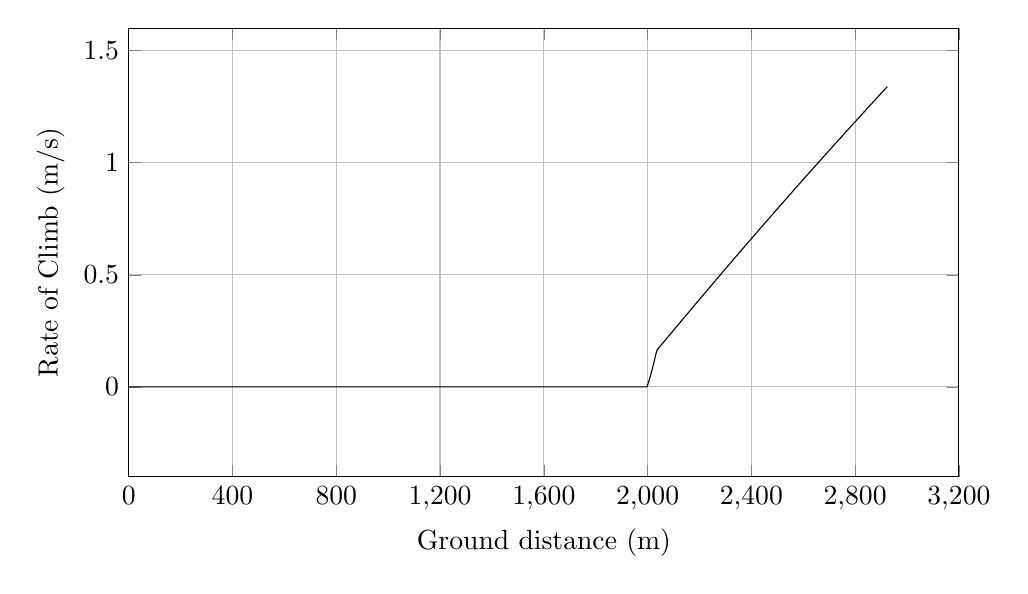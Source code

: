 %RateOfClimb_vs_GroundDistance
\begin{tikzpicture}

\begin{axis}[
width=\textwidth,
height=0.6\textwidth,
scaled ticks=false, tick label style={/pgf/number format/fixed},
xmin=0.0,
xmax=3200,
xtick={0,400,800,1200,1600,2000,2400,2800,3200},
xlabel={Ground distance (m)},
xmajorgrids,
ymin=-0.4,
ymax=1.6,
ylabel={Rate of Climb (m/s)},
ymajorgrids,
legend style={at={(1.03,0.5)},anchor=west,draw=black,fill=white,legend cell align=left}
]

\addplot [
color=black,
solid
]
table[row sep=crcr]{
1.36E-8	0.0\\
3.027E-7	0.0\\
2.959E-6	0.0\\
1.539E-5	0.0\\
5.361E-5	0.0\\
1.622E-4	0.0\\
3.721E-4	0.0\\
6.84E-4	0.0\\
0.001	0.0\\
0.002	0.0\\
0.002	0.0\\
0.003	0.0\\
0.004	0.0\\
0.005	0.0\\
0.006	0.0\\
0.007	0.0\\
0.008	0.0\\
0.009	0.0\\
0.01	0.0\\
0.012	0.0\\
0.013	0.0\\
0.015	0.0\\
0.017	0.0\\
0.019	0.0\\
0.021	0.0\\
0.023	0.0\\
0.025	0.0\\
0.027	0.0\\
0.03	0.0\\
0.032	0.0\\
0.035	0.0\\
0.037	0.0\\
0.04	0.0\\
0.043	0.0\\
0.046	0.0\\
0.049	0.0\\
0.052	0.0\\
0.055	0.0\\
0.059	0.0\\
0.062	0.0\\
0.066	0.0\\
0.07	0.0\\
0.073	0.0\\
0.077	0.0\\
0.081	0.0\\
0.085	0.0\\
0.09	0.0\\
0.094	0.0\\
0.098	0.0\\
0.103	0.0\\
0.108	0.0\\
0.112	0.0\\
0.117	0.0\\
0.122	0.0\\
0.127	0.0\\
0.132	0.0\\
0.138	0.0\\
0.143	0.0\\
0.148	0.0\\
0.154	0.0\\
0.16	0.0\\
0.166	0.0\\
0.172	0.0\\
0.178	0.0\\
0.184	0.0\\
0.19	0.0\\
0.196	0.0\\
0.203	0.0\\
0.21	0.0\\
0.216	0.0\\
0.223	0.0\\
0.23	0.0\\
0.237	0.0\\
0.244	0.0\\
0.251	0.0\\
0.259	0.0\\
0.266	0.0\\
0.274	0.0\\
0.282	0.0\\
0.289	0.0\\
0.298	0.0\\
0.306	0.0\\
0.314	0.0\\
0.322	0.0\\
0.33	0.0\\
0.339	0.0\\
0.347	0.0\\
0.356	0.0\\
0.365	0.0\\
0.374	0.0\\
0.384	0.0\\
0.393	0.0\\
0.402	0.0\\
0.412	0.0\\
0.421	0.0\\
0.431	0.0\\
0.441	0.0\\
0.451	0.0\\
0.461	0.0\\
0.472	0.0\\
0.482	0.0\\
0.493	0.0\\
0.504	0.0\\
0.514	0.0\\
0.525	0.0\\
0.536	0.0\\
0.547	0.0\\
0.559	0.0\\
0.57	0.0\\
0.582	0.0\\
0.594	0.0\\
0.605	0.0\\
0.617	0.0\\
0.63	0.0\\
0.642	0.0\\
0.654	0.0\\
0.667	0.0\\
0.68	0.0\\
0.693	0.0\\
0.706	0.0\\
0.718	0.0\\
0.732	0.0\\
0.745	0.0\\
0.759	0.0\\
0.773	0.0\\
0.786	0.0\\
0.8	0.0\\
0.815	0.0\\
0.829	0.0\\
0.844	0.0\\
0.858	0.0\\
0.873	0.0\\
0.888	0.0\\
0.903	0.0\\
0.918	0.0\\
0.934	0.0\\
0.949	0.0\\
0.965	0.0\\
0.98	0.0\\
0.996	0.0\\
1.012	0.0\\
1.028	0.0\\
1.044	0.0\\
1.061	0.0\\
1.077	0.0\\
1.094	0.0\\
1.111	0.0\\
1.128	0.0\\
1.145	0.0\\
1.162	0.0\\
1.18	0.0\\
1.198	0.0\\
1.215	0.0\\
1.234	0.0\\
1.252	0.0\\
1.27	0.0\\
1.289	0.0\\
1.308	0.0\\
1.327	0.0\\
1.346	0.0\\
1.365	0.0\\
1.385	0.0\\
1.405	0.0\\
1.425	0.0\\
1.445	0.0\\
1.466	0.0\\
1.485	0.0\\
1.505	0.0\\
1.526	0.0\\
1.546	0.0\\
1.567	0.0\\
1.588	0.0\\
1.609	0.0\\
1.63	0.0\\
1.652	0.0\\
1.674	0.0\\
1.696	0.0\\
1.717	0.0\\
1.74	0.0\\
1.763	0.0\\
1.786	0.0\\
1.809	0.0\\
1.832	0.0\\
1.856	0.0\\
1.879	0.0\\
1.903	0.0\\
1.927	0.0\\
1.952	0.0\\
1.976	0.0\\
2.0	0.0\\
2.025	0.0\\
2.05	0.0\\
2.075	0.0\\
2.1	0.0\\
2.126	0.0\\
2.152	0.0\\
2.177	0.0\\
2.203	0.0\\
2.23	0.0\\
2.257	0.0\\
2.284	0.0\\
2.311	0.0\\
2.339	0.0\\
2.366	0.0\\
2.394	0.0\\
2.422	0.0\\
2.45	0.0\\
2.479	0.0\\
2.507	0.0\\
2.535	0.0\\
2.563	0.0\\
2.592	0.0\\
2.621	0.0\\
2.65	0.0\\
2.68	0.0\\
2.709	0.0\\
2.74	0.0\\
2.77	0.0\\
2.801	0.0\\
2.832	0.0\\
2.862	0.0\\
2.893	0.0\\
2.924	0.0\\
2.955	0.0\\
2.987	0.0\\
3.019	0.0\\
3.051	0.0\\
3.083	0.0\\
3.115	0.0\\
3.149	0.0\\
3.182	0.0\\
3.214	0.0\\
3.248	0.0\\
3.282	0.0\\
3.316	0.0\\
3.351	0.0\\
3.386	0.0\\
3.422	0.0\\
3.456	0.0\\
3.491	0.0\\
3.526	0.0\\
3.561	0.0\\
3.597	0.0\\
3.633	0.0\\
3.67	0.0\\
3.708	0.0\\
3.745	0.0\\
3.783	0.0\\
3.821	0.0\\
3.859	0.0\\
3.897	0.0\\
3.935	0.0\\
3.974	0.0\\
4.012	0.0\\
4.052	0.0\\
4.09	0.0\\
4.129	0.0\\
4.168	0.0\\
4.208	0.0\\
4.248	0.0\\
4.289	0.0\\
4.33	0.0\\
4.371	0.0\\
4.412	0.0\\
4.454	0.0\\
4.495	0.0\\
4.537	0.0\\
4.581	0.0\\
4.623	0.0\\
4.666	0.0\\
4.709	0.0\\
4.752	0.0\\
4.796	0.0\\
4.841	0.0\\
4.885	0.0\\
4.929	0.0\\
4.973	0.0\\
5.017	0.0\\
5.063	0.0\\
5.108	0.0\\
5.154	0.0\\
5.199	0.0\\
5.244	0.0\\
5.292	0.0\\
5.338	0.0\\
5.386	0.0\\
5.434	0.0\\
5.481	0.0\\
5.53	0.0\\
5.579	0.0\\
5.626	0.0\\
5.675	0.0\\
5.725	0.0\\
5.774	0.0\\
5.826	0.0\\
5.874	0.0\\
5.923	0.0\\
5.973	0.0\\
6.023	0.0\\
6.074	0.0\\
6.125	0.0\\
6.177	0.0\\
6.23	0.0\\
6.283	0.0\\
6.335	0.0\\
6.388	0.0\\
6.441	0.0\\
6.495	0.0\\
6.55	0.0\\
6.604	0.0\\
6.658	0.0\\
6.712	0.0\\
6.767	0.0\\
6.822	0.0\\
6.877	0.0\\
6.934	0.0\\
6.989	0.0\\
7.046	0.0\\
7.103	0.0\\
7.16	0.0\\
7.218	0.0\\
7.277	0.0\\
7.335	0.0\\
7.393	0.0\\
7.452	0.0\\
7.512	0.0\\
7.573	0.0\\
7.632	0.0\\
7.693	0.0\\
7.753	0.0\\
7.814	0.0\\
7.876	0.0\\
7.938	0.0\\
8.001	0.0\\
8.065	0.0\\
8.127	0.0\\
8.19	0.0\\
8.253	0.0\\
8.316	0.0\\
8.38	0.0\\
8.445	0.0\\
8.51	0.0\\
8.574	0.0\\
8.639	0.0\\
8.707	0.0\\
8.773	0.0\\
8.839	0.0\\
8.906	0.0\\
8.972	0.0\\
9.039	0.0\\
9.107	0.0\\
9.175	0.0\\
9.244	0.0\\
9.312	0.0\\
9.382	0.0\\
9.451	0.0\\
9.521	0.0\\
9.591	0.0\\
9.662	0.0\\
9.734	0.0\\
9.806	0.0\\
9.878	0.0\\
9.952	0.0\\
10.024	0.0\\
10.096	0.0\\
10.168	0.0\\
10.241	0.0\\
10.315	0.0\\
10.39	0.0\\
10.465	0.0\\
10.541	0.0\\
10.618	0.0\\
10.693	0.0\\
10.77	0.0\\
10.847	0.0\\
10.925	0.0\\
11.003	0.0\\
11.082	0.0\\
11.159	0.0\\
11.239	0.0\\
11.317	0.0\\
11.396	0.0\\
11.478	0.0\\
11.557	0.0\\
11.637	0.0\\
11.718	0.0\\
11.8	0.0\\
11.882	0.0\\
11.964	0.0\\
12.046	0.0\\
12.13	0.0\\
12.214	0.0\\
12.296	0.0\\
12.381	0.0\\
12.465	0.0\\
12.55	0.0\\
12.635	0.0\\
12.721	0.0\\
12.807	0.0\\
12.893	0.0\\
12.978	0.0\\
13.065	0.0\\
13.152	0.0\\
13.241	0.0\\
13.33	0.0\\
13.417	0.0\\
13.507	0.0\\
13.596	0.0\\
13.687	0.0\\
13.779	0.0\\
13.873	0.0\\
13.964	0.0\\
14.056	0.0\\
14.149	0.0\\
14.243	0.0\\
14.339	0.0\\
14.431	0.0\\
14.524	0.0\\
14.619	0.0\\
14.715	0.0\\
14.81	0.0\\
14.903	0.0\\
15.001	0.0\\
15.098	0.0\\
15.197	0.0\\
15.295	0.0\\
15.393	0.0\\
15.49	0.0\\
15.588	0.0\\
15.688	0.0\\
15.787	0.0\\
15.887	0.0\\
15.988	0.0\\
16.088	0.0\\
16.191	0.0\\
16.292	0.0\\
16.396	0.0\\
16.498	0.0\\
16.601	0.0\\
16.706	0.0\\
16.811	0.0\\
16.918	0.0\\
17.023	0.0\\
17.129	0.0\\
17.235	0.0\\
17.341	0.0\\
17.448	0.0\\
17.557	0.0\\
17.666	0.0\\
17.775	0.0\\
17.885	0.0\\
17.996	0.0\\
18.109	0.0\\
18.22	0.0\\
18.333	0.0\\
18.445	0.0\\
18.557	0.0\\
18.669	0.0\\
18.782	0.0\\
18.896	0.0\\
19.009	0.0\\
19.124	0.0\\
19.241	0.0\\
19.355	0.0\\
19.47	0.0\\
19.585	0.0\\
19.705	0.0\\
19.821	0.0\\
19.941	0.0\\
20.061	0.0\\
20.177	0.0\\
20.298	0.0\\
20.42	0.0\\
20.542	0.0\\
20.662	0.0\\
20.784	0.0\\
20.904	0.0\\
21.028	0.0\\
21.148	0.0\\
21.271	0.0\\
21.393	0.0\\
21.514	0.0\\
21.637	0.0\\
21.759	0.0\\
21.885	0.0\\
22.01	0.0\\
22.136	0.0\\
22.264	0.0\\
22.393	0.0\\
22.521	0.0\\
22.649	0.0\\
22.775	0.0\\
22.903	0.0\\
23.032	0.0\\
23.163	0.0\\
23.295	0.0\\
23.427	0.0\\
23.559	0.0\\
23.687	0.0\\
23.818	0.0\\
23.948	0.0\\
24.077	0.0\\
24.21	0.0\\
24.345	0.0\\
24.477	0.0\\
24.61	0.0\\
24.747	0.0\\
24.883	0.0\\
25.017	0.0\\
25.154	0.0\\
25.29	0.0\\
25.425	0.0\\
25.562	0.0\\
25.701	0.0\\
25.837	0.0\\
25.975	0.0\\
26.003	0.0\\
26.021	0.0\\
26.031	0.0\\
26.058	0.0\\
26.061	0.0\\
26.064	0.0\\
26.066	0.0\\
26.068	0.0\\
26.07	0.0\\
26.078	0.0\\
26.103	0.0\\
26.167	0.0\\
26.298	0.0\\
26.427	0.0\\
26.556	0.0\\
26.686	0.0\\
26.818	0.0\\
26.949	0.0\\
27.08	0.0\\
27.215	0.0\\
27.348	0.0\\
27.482	0.0\\
27.617	0.0\\
27.753	0.0\\
27.889	0.0\\
28.024	0.0\\
28.161	0.0\\
28.298	0.0\\
28.435	0.0\\
28.574	0.0\\
28.714	0.0\\
28.853	0.0\\
28.992	0.0\\
29.133	0.0\\
29.275	0.0\\
29.416	0.0\\
29.558	0.0\\
29.702	0.0\\
29.847	0.0\\
29.99	0.0\\
30.132	0.0\\
30.277	0.0\\
30.422	0.0\\
30.566	0.0\\
30.712	0.0\\
30.857	0.0\\
31.007	0.0\\
31.154	0.0\\
31.303	0.0\\
31.451	0.0\\
31.603	0.0\\
31.755	0.0\\
31.906	0.0\\
32.056	0.0\\
32.21	0.0\\
32.36	0.0\\
32.512	0.0\\
32.665	0.0\\
32.821	0.0\\
32.977	0.0\\
33.131	0.0\\
33.289	0.0\\
33.444	0.0\\
33.6	0.0\\
33.757	0.0\\
33.917	0.0\\
34.074	0.0\\
34.233	0.0\\
34.393	0.0\\
34.554	0.0\\
34.714	0.0\\
34.876	0.0\\
35.037	0.0\\
35.2	0.0\\
35.363	0.0\\
35.527	0.0\\
35.691	0.0\\
35.855	0.0\\
36.017	0.0\\
36.182	0.0\\
36.349	0.0\\
36.514	0.0\\
36.681	0.0\\
36.846	0.0\\
37.013	0.0\\
37.182	0.0\\
37.351	0.0\\
37.52	0.0\\
37.69	0.0\\
37.86	0.0\\
38.028	0.0\\
38.199	0.0\\
38.373	0.0\\
38.547	0.0\\
38.719	0.0\\
38.892	0.0\\
39.062	0.0\\
39.238	0.0\\
39.412	0.0\\
39.585	0.0\\
39.761	0.0\\
39.937	0.0\\
40.114	0.0\\
40.291	0.0\\
40.468	0.0\\
40.646	0.0\\
40.824	0.0\\
41.001	0.0\\
41.18	0.0\\
41.36	0.0\\
41.539	0.0\\
41.72	0.0\\
41.899	0.0\\
42.081	0.0\\
42.265	0.0\\
42.445	0.0\\
42.627	0.0\\
42.811	0.0\\
42.994	0.0\\
43.178	0.0\\
43.362	0.0\\
43.546	0.0\\
43.732	0.0\\
43.917	0.0\\
44.105	0.0\\
44.294	0.0\\
44.479	0.0\\
44.665	0.0\\
44.852	0.0\\
45.038	0.0\\
45.227	0.0\\
45.416	0.0\\
45.605	0.0\\
45.794	0.0\\
45.987	0.0\\
46.178	0.0\\
46.368	0.0\\
46.559	0.0\\
46.751	0.0\\
46.942	0.0\\
47.137	0.0\\
47.334	0.0\\
47.53	0.0\\
47.723	0.0\\
47.919	0.0\\
48.113	0.0\\
48.311	0.0\\
48.509	0.0\\
48.705	0.0\\
48.903	0.0\\
49.1	0.0\\
49.297	0.0\\
49.495	0.0\\
49.694	0.0\\
49.895	0.0\\
50.097	0.0\\
50.296	0.0\\
50.498	0.0\\
50.7	0.0\\
50.903	0.0\\
51.105	0.0\\
51.308	0.0\\
51.51	0.0\\
51.714	0.0\\
51.918	0.0\\
52.121	0.0\\
52.326	0.0\\
52.532	0.0\\
52.739	0.0\\
52.944	0.0\\
53.154	0.0\\
53.361	0.0\\
53.571	0.0\\
53.778	0.0\\
53.988	0.0\\
54.196	0.0\\
54.407	0.0\\
54.617	0.0\\
54.827	0.0\\
55.04	0.0\\
55.254	0.0\\
55.467	0.0\\
55.681	0.0\\
55.895	0.0\\
56.109	0.0\\
56.326	0.0\\
56.542	0.0\\
56.761	0.0\\
56.977	0.0\\
57.196	0.0\\
57.413	0.0\\
57.634	0.0\\
57.854	0.0\\
58.074	0.0\\
58.294	0.0\\
58.516	0.0\\
58.738	0.0\\
58.96	0.0\\
59.183	0.0\\
59.406	0.0\\
59.631	0.0\\
59.856	0.0\\
60.084	0.0\\
60.308	0.0\\
60.535	0.0\\
60.764	0.0\\
60.991	0.0\\
61.218	0.0\\
61.447	0.0\\
61.674	0.0\\
61.907	0.0\\
62.137	0.0\\
62.366	0.0\\
62.596	0.0\\
62.828	0.0\\
63.06	0.0\\
63.293	0.0\\
63.526	0.0\\
63.76	0.0\\
63.993	0.0\\
64.231	0.0\\
64.471	0.0\\
64.709	0.0\\
64.949	0.0\\
65.187	0.0\\
65.427	0.0\\
65.666	0.0\\
65.909	0.0\\
66.151	0.0\\
66.395	0.0\\
66.638	0.0\\
66.882	0.0\\
67.124	0.0\\
67.368	0.0\\
67.616	0.0\\
67.861	0.0\\
68.11	0.0\\
68.356	0.0\\
68.605	0.0\\
68.855	0.0\\
69.104	0.0\\
69.358	0.0\\
69.612	0.0\\
69.863	0.0\\
70.117	0.0\\
70.371	0.0\\
70.625	0.0\\
70.88	0.0\\
71.135	0.0\\
71.395	0.0\\
71.653	0.0\\
71.915	0.0\\
72.172	0.0\\
72.433	0.0\\
72.693	0.0\\
72.956	0.0\\
73.217	0.0\\
73.482	0.0\\
73.743	0.0\\
74.008	0.0\\
74.275	0.0\\
74.545	0.0\\
74.816	0.0\\
75.083	0.0\\
75.354	0.0\\
75.628	0.0\\
75.899	0.0\\
76.17	0.0\\
76.443	0.0\\
76.716	0.0\\
76.993	0.0\\
77.27	0.0\\
77.548	0.0\\
77.826	0.0\\
78.104	0.0\\
78.386	0.0\\
78.669	0.0\\
78.954	0.0\\
79.237	0.0\\
79.519	0.0\\
79.806	0.0\\
80.092	0.0\\
80.379	0.0\\
80.669	0.0\\
80.96	0.0\\
81.251	0.0\\
81.543	0.0\\
81.836	0.0\\
82.131	0.0\\
82.428	0.0\\
82.728	0.0\\
83.027	0.0\\
83.33	0.0\\
83.63	0.0\\
83.93	0.0\\
84.234	0.0\\
84.537	0.0\\
84.841	0.0\\
85.148	0.0\\
85.455	0.0\\
85.762	0.0\\
86.072	0.0\\
86.384	0.0\\
86.697	0.0\\
87.012	0.0\\
87.327	0.0\\
87.645	0.0\\
87.962	0.0\\
88.278	0.0\\
88.601	0.0\\
88.921	0.0\\
89.242	0.0\\
89.566	0.0\\
89.888	0.0\\
90.214	0.0\\
90.541	0.0\\
90.867	0.0\\
91.197	0.0\\
91.527	0.0\\
91.856	0.0\\
92.191	0.0\\
92.528	0.0\\
92.867	0.0\\
93.203	0.0\\
93.537	0.0\\
93.876	0.0\\
94.209	0.0\\
94.55	0.0\\
94.891	0.0\\
95.231	0.0\\
95.574	0.0\\
95.914	0.0\\
96.257	0.0\\
96.6	0.0\\
96.942	0.0\\
97.286	0.0\\
97.629	0.0\\
97.971	0.0\\
98.312	0.0\\
98.656	0.0\\
99.001	0.0\\
99.35	0.0\\
99.695	0.0\\
100.041	0.0\\
100.386	0.0\\
100.729	0.0\\
101.074	0.0\\
101.419	0.0\\
101.763	0.0\\
102.111	0.0\\
102.456	0.0\\
102.798	0.0\\
103.141	0.0\\
103.485	0.0\\
103.829	0.0\\
104.172	0.0\\
104.512	0.0\\
104.86	0.0\\
105.205	0.0\\
105.548	0.0\\
105.888	0.0\\
106.233	0.0\\
106.575	0.0\\
106.916	0.0\\
107.257	0.0\\
107.599	0.0\\
107.937	0.0\\
108.275	0.0\\
108.288	0.0\\
108.3	0.0\\
108.309	0.0\\
108.317	0.0\\
108.325	0.0\\
108.339	0.0\\
108.351	0.0\\
108.395	0.0\\
108.53	0.0\\
108.799	0.0\\
109.105	0.0\\
109.415	0.0\\
109.723	0.0\\
110.032	0.0\\
110.341	0.0\\
110.653	0.0\\
110.971	0.0\\
111.289	0.0\\
111.609	0.0\\
111.928	0.0\\
112.248	0.0\\
112.572	0.0\\
112.895	0.0\\
113.22	0.0\\
113.549	0.0\\
113.877	0.0\\
114.209	0.0\\
114.541	0.0\\
114.878	0.0\\
115.216	0.0\\
115.555	0.0\\
115.897	0.0\\
116.24	0.0\\
116.585	0.0\\
116.928	0.0\\
117.275	0.0\\
117.624	0.0\\
117.974	0.0\\
118.327	0.0\\
118.682	0.0\\
119.039	0.0\\
119.397	0.0\\
119.755	0.0\\
120.113	0.0\\
120.474	0.0\\
120.841	0.0\\
121.205	0.0\\
121.573	0.0\\
121.941	0.0\\
122.31	0.0\\
122.683	0.0\\
123.053	0.0\\
123.428	0.0\\
123.804	0.0\\
124.178	0.0\\
124.552	0.0\\
124.926	0.0\\
125.305	0.0\\
125.681	0.0\\
126.061	0.0\\
126.445	0.0\\
126.827	0.0\\
127.207	0.0\\
127.593	0.0\\
127.971	0.0\\
128.355	0.0\\
128.737	0.0\\
129.12	0.0\\
129.501	0.0\\
129.884	0.0\\
130.268	0.0\\
130.652	0.0\\
131.037	0.0\\
131.423	0.0\\
131.809	0.0\\
132.193	0.0\\
132.58	0.0\\
132.962	0.0\\
133.345	0.0\\
133.728	0.0\\
134.115	0.0\\
134.501	0.0\\
134.886	0.0\\
135.27	0.0\\
135.651	0.0\\
136.035	0.0\\
136.417	0.0\\
136.799	0.0\\
137.18	0.0\\
137.564	0.0\\
137.945	0.0\\
138.33	0.0\\
138.713	0.0\\
139.096	0.0\\
139.48	0.0\\
139.863	0.0\\
140.247	0.0\\
140.632	0.0\\
141.016	0.0\\
141.4	0.0\\
141.784	0.0\\
142.167	0.0\\
142.552	0.0\\
142.936	0.0\\
143.322	0.0\\
143.706	0.0\\
144.09	0.0\\
144.477	0.0\\
144.864	0.0\\
145.248	0.0\\
145.63	0.0\\
146.013	0.0\\
146.397	0.0\\
146.78	0.0\\
147.165	0.0\\
147.547	0.0\\
147.931	0.0\\
148.315	0.0\\
148.7	0.0\\
149.087	0.0\\
149.471	0.0\\
149.855	0.0\\
150.238	0.0\\
150.622	0.0\\
151.008	0.0\\
151.395	0.0\\
151.78	0.0\\
152.165	0.0\\
152.551	0.0\\
152.94	0.0\\
153.325	0.0\\
153.712	0.0\\
154.1	0.0\\
154.489	0.0\\
154.879	0.0\\
155.268	0.0\\
155.656	0.0\\
156.044	0.0\\
156.435	0.0\\
156.821	0.0\\
157.211	0.0\\
157.6	0.0\\
157.99	0.0\\
158.381	0.0\\
158.773	0.0\\
159.164	0.0\\
159.554	0.0\\
159.946	0.0\\
160.338	0.0\\
160.73	0.0\\
161.124	0.0\\
161.519	0.0\\
161.914	0.0\\
162.31	0.0\\
162.706	0.0\\
163.103	0.0\\
163.5	0.0\\
163.896	0.0\\
164.293	0.0\\
164.688	0.0\\
165.086	0.0\\
165.485	0.0\\
165.883	0.0\\
166.282	0.0\\
166.683	0.0\\
167.085	0.0\\
167.486	0.0\\
167.889	0.0\\
168.29	0.0\\
168.692	0.0\\
169.097	0.0\\
169.501	0.0\\
169.907	0.0\\
170.312	0.0\\
170.718	0.0\\
171.124	0.0\\
171.533	0.0\\
171.942	0.0\\
172.35	0.0\\
172.76	0.0\\
173.171	0.0\\
173.583	0.0\\
173.993	0.0\\
174.401	0.0\\
174.816	0.0\\
175.23	0.0\\
175.643	0.0\\
176.054	0.0\\
176.469	0.0\\
176.883	0.0\\
177.3	0.0\\
177.719	0.0\\
178.135	0.0\\
178.555	0.0\\
178.975	0.0\\
179.397	0.0\\
179.818	0.0\\
180.241	0.0\\
180.666	0.0\\
181.09	0.0\\
181.514	0.0\\
181.611	0.0\\
181.938	0.0\\
182.363	0.0\\
183.208	0.0\\
184.086	0.0\\
184.964	0.0\\
185.846	0.0\\
186.726	0.0\\
187.618	0.0\\
188.504	0.0\\
189.393	0.0\\
190.283	0.0\\
191.176	0.0\\
192.066	0.0\\
192.962	0.0\\
193.856	0.0\\
194.761	0.0\\
195.671	0.0\\
196.574	0.0\\
197.491	0.0\\
198.403	0.0\\
199.321	0.0\\
200.235	0.0\\
201.149	0.0\\
202.068	0.0\\
202.986	0.0\\
203.91	0.0\\
204.835	0.0\\
205.762	0.0\\
206.694	0.0\\
207.628	0.0\\
208.56	0.0\\
209.499	0.0\\
210.44	0.0\\
211.375	0.0\\
212.318	0.0\\
213.271	0.0\\
214.218	0.0\\
215.175	0.0\\
216.132	0.0\\
217.082	0.0\\
218.037	0.0\\
218.992	0.0\\
219.953	0.0\\
220.913	0.0\\
221.882	0.0\\
222.853	0.0\\
223.821	0.0\\
224.792	0.0\\
225.779	0.0\\
226.759	0.0\\
227.738	0.0\\
228.719	0.0\\
229.716	0.0\\
230.713	0.0\\
231.71	0.0\\
232.71	0.0\\
233.705	0.0\\
234.71	0.0\\
235.714	0.0\\
236.732	0.0\\
237.747	0.0\\
238.761	0.0\\
239.785	0.0\\
240.81	0.0\\
241.835	0.0\\
242.864	0.0\\
243.891	0.0\\
244.925	0.0\\
245.954	0.0\\
246.987	0.0\\
248.037	0.0\\
249.07	0.0\\
250.122	0.0\\
251.191	0.0\\
252.253	0.0\\
253.306	0.0\\
254.37	0.0\\
255.431	0.0\\
256.51	0.0\\
257.591	0.0\\
258.684	0.0\\
259.764	0.0\\
260.858	0.0\\
261.944	0.0\\
263.042	0.0\\
264.16	0.0\\
265.27	0.0\\
266.384	0.0\\
267.485	0.0\\
268.591	0.0\\
269.716	0.0\\
270.845	0.0\\
271.989	0.0\\
273.129	0.0\\
274.26	0.0\\
275.414	0.0\\
276.574	0.0\\
277.726	0.0\\
278.873	0.0\\
280.029	0.0\\
281.177	0.0\\
282.352	0.0\\
283.552	0.0\\
284.758	0.0\\
285.942	0.0\\
287.122	0.0\\
288.338	0.0\\
289.546	0.0\\
290.762	0.0\\
291.975	0.0\\
293.197	0.0\\
294.443	0.0\\
295.675	0.0\\
296.914	0.0\\
298.177	0.0\\
299.457	0.0\\
300.711	0.0\\
301.969	0.0\\
303.249	0.0\\
304.511	0.0\\
305.789	0.0\\
307.057	0.0\\
308.361	0.0\\
309.644	0.0\\
310.935	0.0\\
312.225	0.0\\
313.534	0.0\\
314.841	0.0\\
316.14	0.0\\
317.444	0.0\\
318.746	0.0\\
320.063	0.0\\
321.376	0.0\\
322.716	0.0\\
324.024	0.0\\
325.343	0.0\\
326.667	0.0\\
327.979	0.0\\
329.294	0.0\\
330.619	0.0\\
331.929	0.0\\
333.24	0.0\\
334.558	0.0\\
335.863	0.0\\
337.168	0.0\\
338.482	0.0\\
339.774	0.0\\
341.077	0.0\\
342.377	0.0\\
343.662	0.0\\
344.931	0.0\\
346.209	0.0\\
347.479	0.0\\
348.746	0.0\\
350.002	0.0\\
351.263	0.0\\
352.522	0.0\\
353.784	0.0\\
355.036	0.0\\
356.284	0.0\\
356.533	0.0\\
356.702	0.0\\
356.786	0.0\\
356.843	0.0\\
356.888	0.0\\
356.919	0.0\\
356.962	0.0\\
356.986	0.0\\
356.996	0.0\\
357.006	0.0\\
357.054	0.0\\
357.209	0.0\\
357.668	0.0\\
358.588	0.0\\
359.661	0.0\\
360.745	0.0\\
361.83	0.0\\
362.927	0.0\\
364.029	0.0\\
365.137	0.0\\
366.249	0.0\\
367.361	0.0\\
368.486	0.0\\
369.616	0.0\\
370.756	0.0\\
371.904	0.0\\
373.045	0.0\\
374.198	0.0\\
375.354	0.0\\
376.514	0.0\\
377.684	0.0\\
378.858	0.0\\
380.037	0.0\\
381.222	0.0\\
382.417	0.0\\
383.615	0.0\\
384.821	0.0\\
386.044	0.0\\
387.276	0.0\\
388.51	0.0\\
389.737	0.0\\
390.981	0.0\\
392.232	0.0\\
393.481	0.0\\
394.742	0.0\\
396.02	0.0\\
397.28	0.0\\
398.573	0.0\\
399.85	0.0\\
401.123	0.0\\
402.424	0.0\\
403.732	0.0\\
405.036	0.0\\
406.339	0.0\\
407.651	0.0\\
408.96	0.0\\
410.276	0.0\\
411.591	0.0\\
412.912	0.0\\
414.226	0.0\\
415.534	0.0\\
416.846	0.0\\
418.159	0.0\\
419.473	0.0\\
420.801	0.0\\
422.123	0.0\\
423.434	0.0\\
424.749	0.0\\
426.052	0.0\\
427.362	0.0\\
428.662	0.0\\
429.975	0.0\\
431.282	0.0\\
432.578	0.0\\
433.876	0.0\\
435.176	0.0\\
436.477	0.0\\
437.777	0.0\\
439.072	0.0\\
440.345	0.0\\
441.63	0.0\\
442.911	0.0\\
444.191	0.0\\
445.464	0.0\\
446.739	0.0\\
448.014	0.0\\
449.29	0.0\\
450.55	0.0\\
451.814	0.0\\
453.07	0.0\\
454.332	0.0\\
455.585	0.0\\
456.842	0.0\\
458.098	0.0\\
459.335	0.0\\
460.593	0.0\\
461.841	0.0\\
463.084	0.0\\
464.336	0.0\\
465.589	0.0\\
466.826	0.0\\
468.071	0.0\\
469.307	0.0\\
470.558	0.0\\
471.799	0.0\\
473.035	0.0\\
474.272	0.0\\
475.509	0.0\\
476.748	0.0\\
477.987	0.0\\
479.227	0.0\\
480.46	0.0\\
481.696	0.0\\
482.927	0.0\\
484.152	0.0\\
485.38	0.0\\
486.615	0.0\\
487.844	0.0\\
489.07	0.0\\
490.3	0.0\\
491.524	0.0\\
492.755	0.0\\
493.988	0.0\\
495.215	0.0\\
496.434	0.0\\
497.656	0.0\\
498.877	0.0\\
500.106	0.0\\
501.333	0.0\\
502.565	0.0\\
503.783	0.0\\
505.002	0.0\\
506.229	0.0\\
507.458	0.0\\
508.683	0.0\\
509.918	0.0\\
511.142	0.0\\
512.366	0.0\\
513.589	0.0\\
514.807	0.0\\
516.031	0.0\\
517.256	0.0\\
518.48	0.0\\
519.706	0.0\\
520.932	0.0\\
522.16	0.0\\
523.391	0.0\\
524.614	0.0\\
525.84	0.0\\
527.062	0.0\\
528.297	0.0\\
529.526	0.0\\
530.761	0.0\\
531.993	0.0\\
533.225	0.0\\
534.458	0.0\\
535.688	0.0\\
536.92	0.0\\
538.149	0.0\\
539.381	0.0\\
540.61	0.0\\
541.85	0.0\\
543.083	0.0\\
544.319	0.0\\
545.559	0.0\\
546.791	0.0\\
548.034	0.0\\
549.272	0.0\\
550.517	0.0\\
551.762	0.0\\
552.998	0.0\\
554.243	0.0\\
555.484	0.0\\
556.732	0.0\\
557.98	0.0\\
559.227	0.0\\
560.477	0.0\\
561.725	0.0\\
562.976	0.0\\
564.223	0.0\\
565.476	0.0\\
566.728	0.0\\
567.981	0.0\\
569.242	0.0\\
570.508	0.0\\
571.765	0.0\\
573.023	0.0\\
574.28	0.0\\
575.542	0.0\\
576.806	0.0\\
578.07	0.0\\
579.338	0.0\\
580.602	0.0\\
581.871	0.0\\
583.148	0.0\\
584.416	0.0\\
585.693	0.0\\
586.969	0.0\\
588.24	0.0\\
589.52	0.0\\
590.802	0.0\\
592.079	0.0\\
593.361	0.0\\
594.649	0.0\\
595.935	0.0\\
597.219	0.0\\
598.503	0.0\\
599.797	0.0\\
601.085	0.0\\
602.369	0.0\\
603.665	0.0\\
604.965	0.0\\
606.263	0.0\\
607.56	0.0\\
608.86	0.0\\
610.163	0.0\\
611.464	0.0\\
612.771	0.0\\
614.077	0.0\\
615.387	0.0\\
616.703	0.0\\
618.012	0.0\\
619.317	0.0\\
620.634	0.0\\
621.945	0.0\\
623.258	0.0\\
624.583	0.0\\
625.911	0.0\\
627.234	0.0\\
628.561	0.0\\
629.891	0.0\\
631.225	0.0\\
632.564	0.0\\
633.902	0.0\\
635.24	0.0\\
636.579	0.0\\
637.914	0.0\\
639.259	0.0\\
640.608	0.0\\
641.956	0.0\\
643.311	0.0\\
644.664	0.0\\
646.02	0.0\\
647.377	0.0\\
648.743	0.0\\
650.104	0.0\\
651.474	0.0\\
652.844	0.0\\
654.218	0.0\\
655.589	0.0\\
656.967	0.0\\
658.344	0.0\\
659.729	0.0\\
661.112	0.0\\
662.505	0.0\\
663.89	0.0\\
665.274	0.0\\
666.664	0.0\\
668.064	0.0\\
669.464	0.0\\
670.868	0.0\\
672.28	0.0\\
673.687	0.0\\
675.104	0.0\\
676.515	0.0\\
677.931	0.0\\
679.355	0.0\\
680.773	0.0\\
682.187	0.0\\
683.616	0.0\\
685.054	0.0\\
686.485	0.0\\
687.926	0.0\\
689.363	0.0\\
690.804	0.0\\
692.255	0.0\\
693.702	0.0\\
695.156	0.0\\
696.621	0.0\\
698.087	0.0\\
699.546	0.0\\
701.012	0.0\\
702.477	0.0\\
703.946	0.0\\
705.421	0.0\\
706.9	0.0\\
708.391	0.0\\
709.88	0.0\\
711.378	0.0\\
712.878	0.0\\
714.376	0.0\\
715.889	0.0\\
717.397	0.0\\
718.907	0.0\\
720.424	0.0\\
721.946	0.0\\
723.47	0.0\\
725.0	0.0\\
726.537	0.0\\
728.08	0.0\\
729.622	0.0\\
731.164	0.0\\
732.727	0.0\\
734.285	0.0\\
735.849	0.0\\
737.425	0.0\\
739.003	0.0\\
740.578	0.0\\
742.166	0.0\\
743.75	0.0\\
745.346	0.0\\
746.947	0.0\\
748.555	0.0\\
750.165	0.0\\
751.79	0.0\\
753.408	0.0\\
755.042	0.0\\
756.679	0.0\\
758.326	0.0\\
759.981	0.0\\
761.628	0.0\\
763.286	0.0\\
764.955	0.0\\
766.632	0.0\\
768.308	0.0\\
769.998	0.0\\
771.693	0.0\\
773.39	0.0\\
775.099	0.0\\
776.822	0.0\\
778.548	0.0\\
780.284	0.0\\
782.033	0.0\\
783.779	0.0\\
785.535	0.0\\
787.304	0.0\\
789.078	0.0\\
790.859	0.0\\
792.656	0.0\\
794.459	0.0\\
796.29	0.0\\
798.116	0.0\\
799.954	0.0\\
801.805	0.0\\
803.671	0.0\\
805.542	0.0\\
807.438	0.0\\
809.334	0.0\\
811.251	0.0\\
813.18	0.0\\
815.14	0.0\\
817.096	0.0\\
819.087	0.0\\
821.091	0.0\\
823.104	0.0\\
825.141	0.0\\
827.199	0.0\\
829.284	0.0\\
831.386	0.0\\
833.518	0.0\\
835.651	0.0\\
837.816	0.0\\
840.018	0.0\\
842.244	0.0\\
844.487	0.0\\
846.751	0.0\\
849.044	0.0\\
851.371	0.0\\
853.711	0.0\\
856.074	0.0\\
858.435	0.0\\
860.792	0.0\\
863.151	0.0\\
865.51	0.0\\
867.825	0.0\\
870.117	0.0\\
872.401	0.0\\
874.672	0.0\\
876.911	0.0\\
879.139	0.0\\
881.325	0.0\\
883.502	0.0\\
885.633	0.0\\
887.766	0.0\\
889.873	0.0\\
891.969	0.0\\
894.052	0.0\\
896.109	0.0\\
898.156	0.0\\
900.182	0.0\\
902.197	0.0\\
904.2	0.0\\
906.176	0.0\\
908.146	0.0\\
910.101	0.0\\
912.054	0.0\\
913.987	0.0\\
915.909	0.0\\
917.824	0.0\\
919.724	0.0\\
921.614	0.0\\
923.5	0.0\\
925.37	0.0\\
927.237	0.0\\
929.095	0.0\\
929.463	0.0\\
929.74	0.0\\
929.981	0.0\\
930.134	0.0\\
930.239	0.0\\
930.312	0.0\\
930.374	0.0\\
930.443	0.0\\
930.514	0.0\\
930.533	0.0\\
930.554	0.0\\
930.67	0.0\\
931.174	0.0\\
932.919	0.0\\
934.723	0.0\\
936.534	0.0\\
938.356	0.0\\
940.182	0.0\\
942.022	0.0\\
943.874	0.0\\
945.747	0.0\\
947.63	0.0\\
949.523	0.0\\
951.425	0.0\\
953.344	0.0\\
955.289	0.0\\
957.238	0.0\\
959.202	0.0\\
961.181	0.0\\
963.171	0.0\\
965.179	0.0\\
967.202	0.0\\
969.248	0.0\\
971.311	0.0\\
973.392	0.0\\
975.5	0.0\\
977.634	0.0\\
979.771	0.0\\
981.93	0.0\\
984.113	0.0\\
986.315	0.0\\
988.537	0.0\\
990.783	0.0\\
993.035	0.0\\
995.303	0.0\\
997.595	0.0\\
999.895	0.0\\
1002.196	0.0\\
1004.523	0.0\\
1006.844	0.0\\
1009.154	0.0\\
1011.461	0.0\\
1013.755	0.0\\
1016.05	0.0\\
1018.35	0.0\\
1020.644	0.0\\
1022.914	0.0\\
1025.162	0.0\\
1027.41	0.0\\
1029.645	0.0\\
1031.878	0.0\\
1034.088	0.0\\
1036.261	0.0\\
1038.454	0.0\\
1040.606	0.0\\
1042.758	0.0\\
1044.895	0.0\\
1047.026	0.0\\
1049.137	0.0\\
1051.257	0.0\\
1053.359	0.0\\
1055.455	0.0\\
1057.534	0.0\\
1059.607	0.0\\
1061.673	0.0\\
1063.726	0.0\\
1065.774	0.0\\
1067.813	0.0\\
1069.86	0.0\\
1071.887	0.0\\
1073.913	0.0\\
1075.938	0.0\\
1077.953	0.0\\
1079.966	0.0\\
1081.964	0.0\\
1083.96	0.0\\
1085.951	0.0\\
1087.94	0.0\\
1089.919	0.0\\
1091.896	0.0\\
1093.864	0.0\\
1095.831	0.0\\
1097.802	0.0\\
1099.763	0.0\\
1101.717	0.0\\
1103.672	0.0\\
1105.616	0.0\\
1107.566	0.0\\
1109.508	0.0\\
1111.458	0.0\\
1113.407	0.0\\
1115.354	0.0\\
1117.305	0.0\\
1119.243	0.0\\
1121.17	0.0\\
1123.107	0.0\\
1125.032	0.0\\
1126.962	0.0\\
1128.888	0.0\\
1130.802	0.0\\
1132.726	0.0\\
1134.656	0.0\\
1136.582	0.0\\
1138.493	0.0\\
1140.409	0.0\\
1142.321	0.0\\
1144.234	0.0\\
1146.137	0.0\\
1148.042	0.0\\
1149.957	0.0\\
1151.86	0.0\\
1153.765	0.0\\
1155.681	0.0\\
1157.58	0.0\\
1159.492	0.0\\
1161.396	0.0\\
1163.304	0.0\\
1165.204	0.0\\
1167.097	0.0\\
1168.994	0.0\\
1170.899	0.0\\
1172.805	0.0\\
1174.704	0.0\\
1176.6	0.0\\
1178.5	0.0\\
1180.405	0.0\\
1182.304	0.0\\
1184.21	0.0\\
1186.115	0.0\\
1188.014	0.0\\
1189.911	0.0\\
1191.819	0.0\\
1193.717	0.0\\
1195.62	0.0\\
1197.525	0.0\\
1199.429	0.0\\
1201.329	0.0\\
1203.23	0.0\\
1205.135	0.0\\
1207.048	0.0\\
1208.961	0.0\\
1210.873	0.0\\
1212.784	0.0\\
1214.688	0.0\\
1216.591	0.0\\
1218.493	0.0\\
1220.403	0.0\\
1222.315	0.0\\
1224.224	0.0\\
1226.133	0.0\\
1228.042	0.0\\
1229.959	0.0\\
1231.872	0.0\\
1233.79	0.0\\
1235.712	0.0\\
1237.623	0.0\\
1239.546	0.0\\
1241.469	0.0\\
1243.396	0.0\\
1245.329	0.0\\
1247.252	0.0\\
1249.174	0.0\\
1251.103	0.0\\
1253.028	0.0\\
1254.954	0.0\\
1256.874	0.0\\
1258.801	0.0\\
1260.725	0.0\\
1262.664	0.0\\
1264.598	0.0\\
1266.537	0.0\\
1268.473	0.0\\
1270.421	0.0\\
1272.356	0.0\\
1274.294	0.0\\
1276.227	0.0\\
1278.175	0.0\\
1280.118	0.0\\
1282.064	0.0\\
1284.015	0.0\\
1285.965	0.0\\
1287.914	0.0\\
1289.868	0.0\\
1291.823	0.0\\
1293.784	0.0\\
1295.74	0.0\\
1297.702	0.0\\
1299.664	0.0\\
1301.634	0.0\\
1303.614	0.0\\
1305.588	0.0\\
1307.558	0.0\\
1309.537	0.0\\
1311.51	0.0\\
1313.487	0.0\\
1315.464	0.0\\
1317.452	0.0\\
1319.434	0.0\\
1321.428	0.0\\
1323.415	0.0\\
1325.409	0.0\\
1327.409	0.0\\
1329.412	0.0\\
1331.416	0.0\\
1333.416	0.0\\
1335.417	0.0\\
1337.421	0.0\\
1339.427	0.0\\
1341.429	0.0\\
1343.44	0.0\\
1345.452	0.0\\
1347.466	0.0\\
1349.487	0.0\\
1351.5	0.0\\
1353.533	0.0\\
1355.563	0.0\\
1357.589	0.0\\
1359.631	0.0\\
1361.665	0.0\\
1363.7	0.0\\
1365.743	0.0\\
1367.787	0.0\\
1369.834	0.0\\
1371.882	0.0\\
1373.929	0.0\\
1375.985	0.0\\
1378.042	0.0\\
1380.104	0.0\\
1382.169	0.0\\
1384.24	0.0\\
1386.306	0.0\\
1388.377	0.0\\
1390.448	0.0\\
1392.53	0.0\\
1394.608	0.0\\
1396.697	0.0\\
1398.786	0.0\\
1400.885	0.0\\
1402.975	0.0\\
1405.075	0.0\\
1407.185	0.0\\
1409.294	0.0\\
1411.399	0.0\\
1413.522	0.0\\
1415.641	0.0\\
1417.764	0.0\\
1419.888	0.0\\
1422.021	0.0\\
1424.149	0.0\\
1426.286	0.0\\
1428.431	0.0\\
1430.581	0.0\\
1432.732	0.0\\
1434.889	0.0\\
1437.043	0.0\\
1439.213	0.0\\
1441.38	0.0\\
1443.551	0.0\\
1445.732	0.0\\
1447.91	0.0\\
1450.094	0.0\\
1452.28	0.0\\
1454.465	0.0\\
1456.657	0.0\\
1458.843	0.0\\
1461.049	0.0\\
1463.251	0.0\\
1465.453	0.0\\
1467.663	0.0\\
1469.88	0.0\\
1472.101	0.0\\
1474.319	0.0\\
1476.537	0.0\\
1478.765	0.0\\
1481.006	0.0\\
1483.241	0.0\\
1485.481	0.0\\
1487.727	0.0\\
1489.995	0.0\\
1492.262	0.0\\
1494.532	0.0\\
1496.807	0.0\\
1499.089	0.0\\
1501.376	0.0\\
1503.664	0.0\\
1505.958	0.0\\
1508.252	0.0\\
1510.562	0.0\\
1512.875	0.0\\
1515.195	0.0\\
1517.529	0.0\\
1519.864	0.0\\
1522.2	0.0\\
1524.541	0.0\\
1526.888	0.0\\
1529.239	0.0\\
1531.59	0.0\\
1533.946	0.0\\
1536.313	0.0\\
1538.693	0.0\\
1541.08	0.0\\
1543.475	0.0\\
1545.878	0.0\\
1548.28	0.0\\
1550.685	0.0\\
1553.108	0.0\\
1555.535	0.0\\
1557.966	0.0\\
1560.402	0.0\\
1562.846	0.0\\
1565.288	0.0\\
1567.757	0.0\\
1570.223	0.0\\
1572.697	0.0\\
1575.183	0.0\\
1577.661	0.0\\
1580.155	0.0\\
1582.669	0.0\\
1585.184	0.0\\
1587.71	0.0\\
1590.247	0.0\\
1592.783	0.0\\
1595.33	0.0\\
1597.891	0.0\\
1600.452	0.0\\
1603.024	0.0\\
1605.621	0.0\\
1608.207	0.0\\
1610.812	0.0\\
1613.428	0.0\\
1616.049	0.0\\
1618.677	0.0\\
1621.315	0.0\\
1623.976	0.0\\
1626.638	0.0\\
1629.309	0.0\\
1632.005	0.0\\
1634.706	0.0\\
1637.412	0.0\\
1640.133	0.0\\
1642.885	0.0\\
1645.633	0.0\\
1648.398	0.0\\
1651.182	0.0\\
1653.982	0.0\\
1656.789	0.0\\
1659.607	0.0\\
1662.455	0.0\\
1665.306	0.0\\
1668.179	0.0\\
1671.062	0.0\\
1673.979	0.0\\
1676.909	0.0\\
1679.853	0.0\\
1682.834	0.0\\
1685.82	0.0\\
1688.841	0.0\\
1691.866	0.0\\
1694.94	0.0\\
1698.015	0.0\\
1701.114	0.0\\
1704.227	0.0\\
1707.393	0.0\\
1710.573	0.0\\
1713.78	0.0\\
1717.041	0.0\\
1720.323	0.0\\
1723.649	0.0\\
1727.006	0.0\\
1730.431	0.0\\
1733.905	0.0\\
1737.417	0.0\\
1741.002	0.0\\
1744.625	0.0\\
1748.315	0.0\\
1752.073	0.0\\
1755.929	0.0\\
1759.859	0.0\\
1763.908	0.0\\
1766.99	0.0\\
1768.016	0.0\\
1772.202	0.0\\
1776.448	0.0\\
1780.705	0.0\\
1784.92	0.0\\
1789.072	0.0\\
1793.108	0.0\\
1797.07	0.0\\
1800.928	0.0\\
1804.696	0.0\\
1808.394	0.0\\
1812.023	0.0\\
1815.588	0.0\\
1819.092	0.0\\
1822.57	0.0\\
1825.996	0.0\\
1829.387	0.0\\
1832.7	0.0\\
1836.004	0.0\\
1839.268	0.0\\
1842.508	0.0\\
1845.723	0.0\\
1848.899	0.0\\
1852.057	0.0\\
1855.187	0.0\\
1858.289	0.0\\
1861.36	0.0\\
1864.419	0.0\\
1867.452	0.0\\
1870.485	0.0\\
1873.491	0.0\\
1876.483	0.0\\
1879.46	0.0\\
1882.403	0.0\\
1885.335	0.0\\
1888.272	0.0\\
1891.167	0.0\\
1891.282	0.0\\
1891.374	0.0\\
1891.402	0.0\\
1891.44	0.0\\
1891.647	0.0\\
1892.318	0.0\\
1894.827	0.0\\
1897.814	0.0\\
1900.818	0.0\\
1903.863	0.0\\
1906.915	0.0\\
1909.992	0.0\\
1913.089	0.0\\
1916.215	0.0\\
1919.356	0.0\\
1922.551	0.0\\
1925.763	0.0\\
1928.989	0.0\\
1932.25	0.0\\
1935.555	0.0\\
1938.88	0.0\\
1942.239	0.0\\
1945.647	0.0\\
1949.091	0.0\\
1952.562	0.0\\
1956.081	0.0\\
1959.649	0.0\\
1963.262	0.0\\
1966.905	0.0\\
1970.606	0.0\\
1974.342	0.0\\
1978.142	0.0\\
1981.962	0.0\\
1985.808	0.0\\
1989.692	0.0\\
1993.583	0.0\\
1997.453	0.0\\
1997.712	7.7E-4\\
1997.964	0.002\\
1998.218	0.002\\
1998.468	0.003\\
1998.721	0.004\\
1998.98	0.005\\
1999.232	0.006\\
1999.469	0.006\\
1999.712	0.007\\
1999.945	0.008\\
2000.158	0.009\\
2000.384	0.01\\
2000.623	0.01\\
2000.866	0.011\\
2001.119	0.012\\
2001.379	0.013\\
2001.627	0.014\\
2001.873	0.015\\
2002.126	0.016\\
2002.361	0.017\\
2002.612	0.018\\
2002.866	0.019\\
2003.113	0.019\\
2003.369	0.02\\
2003.627	0.021\\
2003.887	0.022\\
2004.141	0.023\\
2004.394	0.024\\
2004.644	0.025\\
2004.898	0.026\\
2005.157	0.027\\
2005.4	0.028\\
2005.66	0.029\\
2005.92	0.03\\
2006.178	0.031\\
2006.421	0.032\\
2006.658	0.033\\
2006.892	0.034\\
2007.149	0.035\\
2007.406	0.036\\
2007.643	0.037\\
2007.904	0.038\\
2008.159	0.039\\
2008.406	0.04\\
2008.655	0.041\\
2008.899	0.042\\
2009.144	0.043\\
2009.396	0.044\\
2009.657	0.045\\
2009.915	0.046\\
2010.156	0.047\\
2010.416	0.048\\
2010.672	0.049\\
2010.932	0.05\\
2011.178	0.051\\
2011.43	0.052\\
2011.665	0.053\\
2011.926	0.054\\
2012.185	0.055\\
2012.44	0.056\\
2012.695	0.057\\
2012.933	0.058\\
2013.188	0.059\\
2013.442	0.06\\
2013.699	0.062\\
2013.959	0.063\\
2014.22	0.064\\
2014.479	0.065\\
2014.742	0.066\\
2015.003	0.067\\
2015.262	0.068\\
2015.524	0.069\\
2015.781	0.07\\
2016.043	0.072\\
2016.301	0.073\\
2016.544	0.074\\
2016.79	0.075\\
2017.047	0.076\\
2017.299	0.077\\
2017.551	0.078\\
2017.802	0.079\\
2018.064	0.081\\
2018.321	0.082\\
2018.582	0.083\\
2018.825	0.084\\
2019.083	0.085\\
2019.345	0.086\\
2019.605	0.088\\
2019.848	0.089\\
2020.107	0.09\\
2020.357	0.091\\
2020.62	0.092\\
2020.879	0.093\\
2021.128	0.094\\
2021.389	0.096\\
2021.634	0.097\\
2021.867	0.098\\
2022.118	0.099\\
2022.375	0.1\\
2022.626	0.101\\
2022.882	0.103\\
2023.137	0.104\\
2023.401	0.105\\
2023.662	0.106\\
2023.926	0.108\\
2024.182	0.109\\
2024.444	0.11\\
2024.708	0.111\\
2024.97	0.113\\
2025.234	0.114\\
2025.5	0.115\\
2025.763	0.116\\
2026.028	0.118\\
2026.292	0.119\\
2026.547	0.12\\
2026.792	0.121\\
2027.058	0.123\\
2027.316	0.124\\
2027.581	0.125\\
2027.841	0.127\\
2028.099	0.128\\
2028.365	0.129\\
2028.618	0.13\\
2028.877	0.132\\
2029.144	0.133\\
2029.404	0.134\\
2029.641	0.136\\
2029.901	0.137\\
2030.141	0.138\\
2030.31	0.139\\
2030.397	0.139\\
2030.653	0.141\\
2030.921	0.142\\
2031.188	0.143\\
2031.442	0.145\\
2031.689	0.146\\
2031.954	0.147\\
2032.214	0.148\\
2032.475	0.149\\
2032.734	0.15\\
2032.999	0.151\\
2033.253	0.152\\
2033.52	0.153\\
2033.781	0.154\\
2034.024	0.155\\
2034.279	0.156\\
2034.535	0.157\\
2034.8	0.158\\
2035.066	0.159\\
2035.318	0.16\\
2035.567	0.16\\
2035.831	0.161\\
2036.07	0.162\\
2036.329	0.162\\
2036.594	0.163\\
2036.857	0.164\\
2037.11	0.164\\
2037.358	0.165\\
2037.61	0.166\\
2037.875	0.166\\
2038.13	0.167\\
2038.395	0.167\\
2038.658	0.168\\
2038.925	0.168\\
2039.19	0.168\\
2039.438	0.169\\
2039.673	0.169\\
2039.91	0.169\\
2040.172	0.17\\
2040.433	0.17\\
2041.013	0.171\\
2041.641	0.172\\
2042.578	0.173\\
2043.493	0.174\\
2044.406	0.176\\
2045.676	0.177\\
2046.766	0.179\\
2047.412	0.18\\
2048.08	0.181\\
2048.723	0.182\\
2049.573	0.183\\
2050.411	0.184\\
2051.031	0.185\\
2051.673	0.186\\
2052.43	0.187\\
2053.162	0.188\\
2053.904	0.189\\
2054.544	0.19\\
2055.227	0.191\\
2055.817	0.191\\
2056.597	0.193\\
2057.304	0.194\\
2057.976	0.194\\
2058.701	0.195\\
2059.363	0.196\\
2060.336	0.198\\
2061.481	0.199\\
2062.762	0.201\\
2063.987	0.203\\
2064.823	0.204\\
2065.92	0.205\\
2067.128	0.207\\
2068.141	0.209\\
2069.126	0.21\\
2069.945	0.211\\
2070.812	0.212\\
2071.405	0.213\\
2072.118	0.214\\
2072.725	0.215\\
2073.275	0.216\\
2073.871	0.216\\
2074.684	0.218\\
2075.494	0.219\\
2076.231	0.22\\
2077.046	0.221\\
2078.122	0.222\\
2079.259	0.224\\
2080.482	0.226\\
2081.393	0.227\\
2082.27	0.228\\
2083.204	0.229\\
2084.084	0.231\\
2084.974	0.232\\
2085.791	0.233\\
2086.889	0.235\\
2087.782	0.236\\
2088.605	0.237\\
2089.509	0.238\\
2090.423	0.239\\
2091.387	0.241\\
2092.361	0.242\\
2093.286	0.243\\
2094.15	0.245\\
2095.091	0.246\\
2096.096	0.247\\
2097.013	0.249\\
2097.965	0.25\\
2098.825	0.251\\
2099.658	0.252\\
2100.348	0.253\\
2101.01	0.254\\
2101.749	0.255\\
2102.488	0.256\\
2103.242	0.257\\
2103.964	0.258\\
2105.069	0.26\\
2105.989	0.261\\
2106.736	0.262\\
2107.529	0.263\\
2108.26	0.264\\
2108.923	0.265\\
2109.571	0.266\\
2110.099	0.267\\
2110.575	0.267\\
2111.201	0.268\\
2111.775	0.269\\
2112.391	0.27\\
2113.292	0.271\\
2114.237	0.272\\
2115.199	0.274\\
2116.066	0.275\\
2116.908	0.276\\
2117.657	0.277\\
2118.917	0.279\\
2120.088	0.28\\
2121.381	0.282\\
2122.49	0.284\\
2123.679	0.285\\
2124.462	0.286\\
2125.367	0.288\\
2126.36	0.289\\
2127.294	0.29\\
2128.147	0.292\\
2129.073	0.293\\
2129.881	0.294\\
2130.459	0.295\\
2131.284	0.296\\
2132.08	0.297\\
2133.047	0.298\\
2133.927	0.3\\
2135.051	0.301\\
2136.117	0.303\\
2137.284	0.304\\
2138.473	0.306\\
2139.776	0.308\\
2141.07	0.309\\
2142.056	0.311\\
2142.953	0.312\\
2143.89	0.313\\
2144.779	0.314\\
2145.552	0.316\\
2146.257	0.317\\
2147.13	0.318\\
2148.089	0.319\\
2149.107	0.32\\
2150.044	0.322\\
2150.945	0.323\\
2151.915	0.324\\
2153.194	0.326\\
2154.166	0.327\\
2155.235	0.329\\
2156.096	0.33\\
2157.007	0.331\\
2157.862	0.332\\
2159.132	0.334\\
2160.083	0.336\\
2161.336	0.337\\
2162.201	0.338\\
2163.231	0.34\\
2164.307	0.341\\
2165.249	0.343\\
2166.263	0.344\\
2167.284	0.345\\
2168.169	0.347\\
2169.005	0.348\\
2170.272	0.35\\
2171.419	0.351\\
2172.521	0.353\\
2173.468	0.354\\
2174.44	0.355\\
2175.39	0.357\\
2176.315	0.358\\
2177.583	0.36\\
2178.573	0.361\\
2179.757	0.363\\
2180.908	0.364\\
2181.68	0.365\\
2182.647	0.367\\
2183.677	0.368\\
2184.528	0.369\\
2185.461	0.37\\
2186.472	0.372\\
2187.475	0.373\\
2188.659	0.375\\
2189.29	0.376\\
2190.088	0.377\\
2190.827	0.378\\
2191.699	0.379\\
2192.597	0.38\\
2193.656	0.382\\
2194.777	0.383\\
2195.833	0.385\\
2196.907	0.386\\
2198.202	0.388\\
2199.393	0.39\\
2200.541	0.391\\
2201.511	0.392\\
2202.484	0.394\\
2203.396	0.395\\
2204.43	0.396\\
2205.478	0.398\\
2206.423	0.399\\
2207.421	0.401\\
2208.402	0.402\\
2209.544	0.403\\
2210.574	0.405\\
2211.842	0.407\\
2213.253	0.408\\
2214.661	0.41\\
2216.017	0.412\\
2217.414	0.414\\
2218.555	0.416\\
2219.616	0.417\\
2220.87	0.419\\
2222.02	0.42\\
2223.1	0.422\\
2224.115	0.423\\
2225.132	0.425\\
2226.331	0.426\\
2227.578	0.428\\
2228.703	0.43\\
2229.798	0.431\\
2231.013	0.433\\
2232.315	0.435\\
2233.596	0.436\\
2234.838	0.438\\
2235.706	0.439\\
2236.681	0.441\\
2237.61	0.442\\
2238.49	0.443\\
2239.44	0.444\\
2240.548	0.446\\
2241.428	0.447\\
2242.251	0.448\\
2243.135	0.449\\
2244.025	0.451\\
2244.8	0.452\\
2246.129	0.453\\
2247.357	0.455\\
2248.58	0.457\\
2249.851	0.458\\
2250.947	0.46\\
2252.027	0.461\\
2253.361	0.463\\
2254.384	0.465\\
2255.415	0.466\\
2256.545	0.468\\
2257.644	0.469\\
2259.141	0.471\\
2260.619	0.473\\
2261.697	0.475\\
2262.712	0.476\\
2263.531	0.477\\
2264.585	0.479\\
2265.469	0.48\\
2266.518	0.481\\
2267.708	0.483\\
2268.914	0.484\\
2269.685	0.485\\
2271.055	0.487\\
2272.492	0.489\\
2273.97	0.491\\
2275.021	0.493\\
2276.325	0.494\\
2277.76	0.496\\
2278.813	0.498\\
2279.872	0.499\\
2281.381	0.501\\
2282.554	0.503\\
2284.03	0.505\\
2285.5	0.507\\
2286.718	0.509\\
2287.631	0.51\\
2288.594	0.511\\
2289.529	0.512\\
2290.455	0.514\\
2291.39	0.515\\
2292.617	0.517\\
2293.812	0.518\\
2295.034	0.52\\
2296.106	0.521\\
2297.183	0.523\\
2298.555	0.525\\
2299.747	0.526\\
2301.23	0.528\\
2302.615	0.53\\
2303.803	0.532\\
2305.002	0.533\\
2305.938	0.535\\
2307.282	0.536\\
2308.847	0.539\\
2310.377	0.541\\
2311.793	0.543\\
2313.217	0.544\\
2314.453	0.546\\
2315.707	0.548\\
2316.885	0.549\\
2318.305	0.551\\
2319.816	0.553\\
2321.257	0.555\\
2322.711	0.557\\
2324.275	0.559\\
2325.556	0.561\\
2326.744	0.563\\
2327.906	0.564\\
2328.971	0.566\\
2330.121	0.567\\
2331.192	0.569\\
2332.268	0.57\\
2333.294	0.572\\
2334.245	0.573\\
2335.169	0.574\\
2336.225	0.576\\
2337.301	0.577\\
2338.494	0.579\\
2339.855	0.58\\
2340.775	0.582\\
2341.772	0.583\\
2342.704	0.584\\
2344.269	0.586\\
2345.398	0.588\\
2346.637	0.59\\
2348.04	0.591\\
2349.299	0.593\\
2350.355	0.595\\
2351.882	0.597\\
2353.237	0.598\\
2354.813	0.601\\
2356.296	0.603\\
2357.668	0.604\\
2359.086	0.606\\
2360.239	0.608\\
2361.377	0.609\\
2362.898	0.611\\
2363.944	0.613\\
2365.077	0.614\\
2366.096	0.616\\
2367.388	0.618\\
2368.562	0.619\\
2369.661	0.621\\
2370.969	0.622\\
2372.415	0.624\\
2373.748	0.626\\
2375.019	0.628\\
2376.241	0.629\\
2377.363	0.631\\
2378.485	0.632\\
2379.682	0.634\\
2380.638	0.635\\
2381.666	0.637\\
2382.832	0.638\\
2383.676	0.639\\
2384.496	0.64\\
2385.39	0.642\\
2386.276	0.643\\
2387.336	0.644\\
2388.541	0.646\\
2389.972	0.648\\
2391.313	0.65\\
2392.591	0.651\\
2394.058	0.653\\
2395.328	0.655\\
2396.546	0.657\\
2397.777	0.658\\
2399.065	0.66\\
2400.201	0.662\\
2401.37	0.663\\
2402.673	0.665\\
2403.924	0.666\\
2404.903	0.668\\
2405.961	0.669\\
2407.244	0.671\\
2408.529	0.673\\
2410.045	0.675\\
2411.62	0.677\\
2412.911	0.679\\
2414.282	0.68\\
2415.452	0.682\\
2416.455	0.683\\
2417.98	0.685\\
2419.446	0.687\\
2420.505	0.689\\
2421.542	0.69\\
2422.515	0.691\\
2423.656	0.693\\
2424.69	0.694\\
2425.699	0.696\\
2427.083	0.697\\
2428.442	0.699\\
2429.691	0.701\\
2431.001	0.703\\
2432.251	0.704\\
2433.512	0.706\\
2435.162	0.708\\
2436.646	0.71\\
2437.771	0.712\\
2439.077	0.713\\
2440.299	0.715\\
2441.84	0.717\\
2443.185	0.719\\
2444.308	0.72\\
2445.649	0.722\\
2447.044	0.724\\
2448.32	0.726\\
2449.318	0.727\\
2450.437	0.729\\
2451.797	0.73\\
2453.136	0.732\\
2454.75	0.734\\
2455.912	0.736\\
2457.008	0.737\\
2458.111	0.739\\
2459.343	0.74\\
2460.284	0.742\\
2461.303	0.743\\
2462.809	0.745\\
2464.543	0.747\\
2465.744	0.749\\
2466.651	0.75\\
2467.942	0.752\\
2469.038	0.753\\
2470.084	0.755\\
2471.162	0.756\\
2472.324	0.758\\
2474.195	0.76\\
2475.926	0.762\\
2477.547	0.764\\
2478.916	0.766\\
2480.244	0.768\\
2481.59	0.77\\
2482.827	0.771\\
2484.274	0.773\\
2485.506	0.775\\
2486.655	0.777\\
2488.259	0.779\\
2489.309	0.78\\
2490.204	0.781\\
2491.243	0.783\\
2492.424	0.784\\
2493.925	0.786\\
2495.748	0.789\\
2497.4	0.791\\
2498.528	0.792\\
2500.29	0.795\\
2501.73	0.796\\
2503.103	0.798\\
2504.368	0.8\\
2505.72	0.802\\
2506.999	0.803\\
2508.628	0.806\\
2510.151	0.808\\
2511.356	0.809\\
2512.546	0.811\\
2513.753	0.812\\
2514.675	0.814\\
2516.156	0.816\\
2517.865	0.818\\
2519.423	0.82\\
2521.045	0.822\\
2522.904	0.824\\
2524.178	0.826\\
2525.402	0.828\\
2526.465	0.829\\
2527.536	0.831\\
2528.725	0.832\\
2530.028	0.834\\
2531.081	0.835\\
2532.084	0.836\\
2533.0	0.838\\
2533.826	0.839\\
2535.014	0.84\\
2536.281	0.842\\
2537.699	0.844\\
2538.865	0.845\\
2540.124	0.847\\
2541.421	0.849\\
2543.285	0.851\\
2545.075	0.854\\
2546.722	0.856\\
2548.326	0.858\\
2549.817	0.86\\
2551.404	0.862\\
2553.2	0.864\\
2555.067	0.867\\
2556.646	0.869\\
2558.182	0.871\\
2559.36	0.872\\
2560.651	0.874\\
2561.936	0.876\\
2563.201	0.877\\
2564.367	0.879\\
2565.43	0.88\\
2566.595	0.882\\
2567.724	0.883\\
2569.036	0.885\\
2570.368	0.887\\
2571.744	0.889\\
2573.193	0.89\\
2574.509	0.892\\
2576.242	0.894\\
2578.061	0.897\\
2579.882	0.899\\
2581.733	0.902\\
2583.269	0.904\\
2584.991	0.906\\
2586.379	0.908\\
2587.772	0.909\\
2589.077	0.911\\
2590.628	0.913\\
2592.028	0.915\\
2593.33	0.917\\
2594.62	0.918\\
2595.956	0.92\\
2597.338	0.922\\
2598.733	0.924\\
2600.089	0.926\\
2601.72	0.928\\
2603.332	0.93\\
2605.076	0.932\\
2606.625	0.934\\
2608.042	0.936\\
2609.434	0.938\\
2610.796	0.94\\
2612.2	0.941\\
2613.404	0.943\\
2614.743	0.945\\
2616.398	0.947\\
2618.114	0.949\\
2619.509	0.951\\
2620.778	0.953\\
2622.299	0.954\\
2623.496	0.956\\
2624.513	0.957\\
2625.493	0.959\\
2626.859	0.96\\
2628.425	0.962\\
2630.008	0.965\\
2631.745	0.967\\
2633.414	0.969\\
2635.115	0.971\\
2636.701	0.973\\
2638.227	0.975\\
2640.119	0.978\\
2641.659	0.98\\
2643.317	0.982\\
2644.7	0.984\\
2646.009	0.985\\
2647.218	0.987\\
2648.415	0.988\\
2649.573	0.99\\
2650.637	0.991\\
2651.964	0.993\\
2653.328	0.995\\
2655.219	0.997\\
2657.167	1.0\\
2658.93	1.002\\
2660.477	1.004\\
2661.65	1.006\\
2662.991	1.007\\
2664.033	1.009\\
2665.232	1.01\\
2666.595	1.012\\
2668.424	1.014\\
2670.183	1.017\\
2671.902	1.019\\
2673.755	1.021\\
2675.613	1.024\\
2677.329	1.026\\
2679.35	1.028\\
2681.219	1.031\\
2683.259	1.033\\
2685.225	1.036\\
2686.669	1.038\\
2688.116	1.04\\
2689.489	1.041\\
2690.819	1.043\\
2692.073	1.045\\
2693.267	1.046\\
2694.48	1.048\\
2695.6	1.049\\
2696.794	1.051\\
2697.958	1.052\\
2699.748	1.055\\
2701.813	1.057\\
2703.859	1.06\\
2705.877	1.063\\
2707.893	1.065\\
2709.994	1.068\\
2711.411	1.07\\
2713.42	1.072\\
2715.167	1.075\\
2716.829	1.077\\
2718.658	1.079\\
2720.625	1.082\\
2722.259	1.084\\
2723.789	1.086\\
2725.344	1.088\\
2726.786	1.089\\
2728.098	1.091\\
2729.325	1.093\\
2730.912	1.095\\
2732.843	1.097\\
2734.773	1.1\\
2736.266	1.102\\
2737.825	1.104\\
2740.018	1.106\\
2741.633	1.108\\
2742.996	1.11\\
2744.02	1.112\\
2745.337	1.113\\
2746.574	1.115\\
2747.967	1.117\\
2749.276	1.118\\
2750.64	1.12\\
2752.525	1.122\\
2754.563	1.125\\
2756.174	1.127\\
2757.675	1.129\\
2759.049	1.131\\
2760.662	1.133\\
2762.617	1.135\\
2764.54	1.138\\
2766.302	1.14\\
2768.247	1.143\\
2769.708	1.144\\
2770.977	1.146\\
2772.464	1.148\\
2774.204	1.15\\
2775.655	1.152\\
2777.033	1.154\\
2778.373	1.155\\
2780.611	1.158\\
2782.496	1.161\\
2784.676	1.163\\
2786.553	1.166\\
2788.509	1.168\\
2790.338	1.171\\
2792.287	1.173\\
2794.475	1.176\\
2796.482	1.179\\
2798.357	1.181\\
2800.198	1.183\\
2801.885	1.185\\
2803.454	1.187\\
2805.007	1.189\\
2807.111	1.192\\
2809.335	1.195\\
2811.347	1.197\\
2812.945	1.199\\
2814.405	1.201\\
2816.012	1.203\\
2817.878	1.206\\
2819.548	1.208\\
2821.034	1.21\\
2822.895	1.212\\
2824.614	1.214\\
2825.871	1.216\\
2827.642	1.218\\
2829.47	1.22\\
2831.104	1.222\\
2833.208	1.225\\
2835.227	1.228\\
2837.42	1.23\\
2839.612	1.233\\
2841.304	1.235\\
2842.995	1.237\\
2844.739	1.24\\
2846.301	1.242\\
2847.815	1.244\\
2848.896	1.245\\
2849.786	1.246\\
2850.799	1.247\\
2852.159	1.249\\
2853.787	1.251\\
2855.919	1.254\\
2857.854	1.256\\
2859.683	1.259\\
2861.635	1.261\\
2863.19	1.263\\
2865.13	1.265\\
2867.03	1.268\\
2868.772	1.27\\
2870.398	1.272\\
2871.63	1.274\\
2872.871	1.275\\
2874.229	1.277\\
2875.914	1.279\\
2877.605	1.281\\
2879.386	1.283\\
2881.203	1.286\\
2882.702	1.288\\
2884.172	1.289\\
2885.765	1.291\\
2887.59	1.294\\
2889.282	1.296\\
2891.059	1.298\\
2892.85	1.3\\
2894.563	1.303\\
2896.455	1.305\\
2898.618	1.308\\
2900.948	1.311\\
2902.84	1.313\\
2904.984	1.316\\
2906.933	1.318\\
2909.276	1.321\\
2911.065	1.323\\
2912.637	1.325\\
2914.16	1.327\\
2916.172	1.33\\
2918.457	1.332\\
2920.071	1.335\\
2922.31	1.337\\
2923.792	1.339\\
};
\end{axis}
\end{tikzpicture}%
